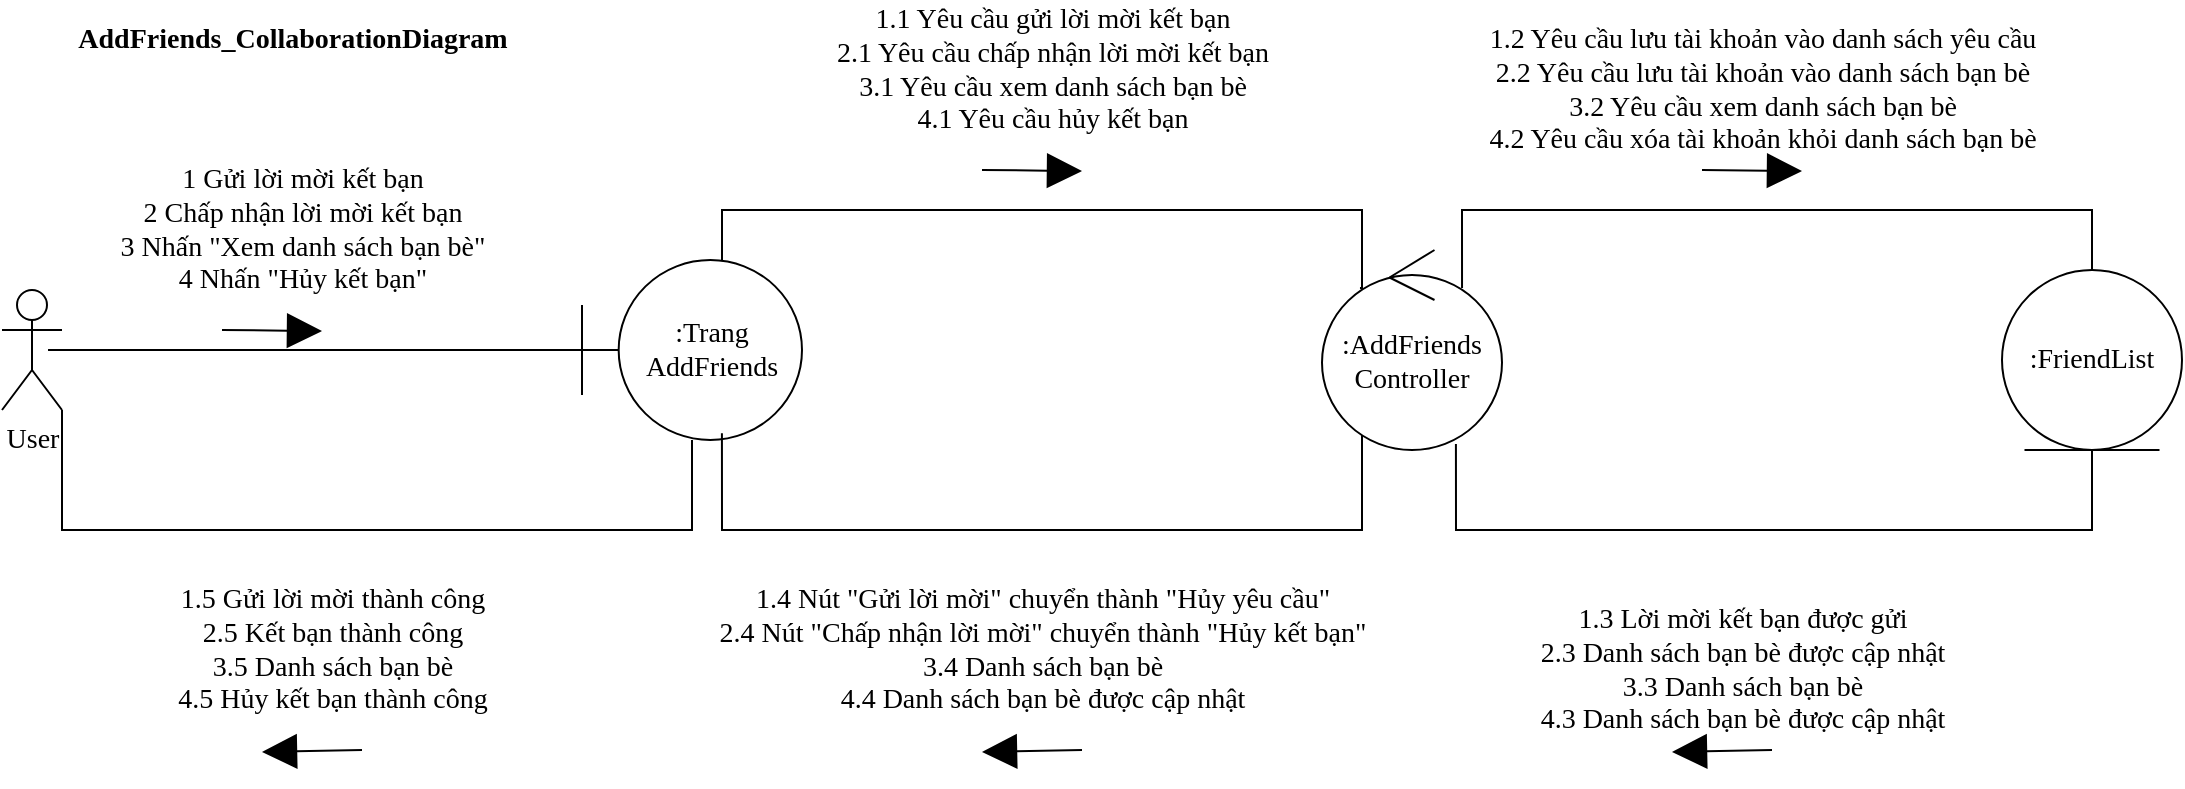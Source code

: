 <mxfile version="13.10.2" type="google"><diagram id="TDtBelw6nBB3wdXNrHYu" name="Page-1"><mxGraphModel dx="868" dy="482" grid="1" gridSize="10" guides="1" tooltips="1" connect="1" arrows="1" fold="1" page="1" pageScale="1" pageWidth="850" pageHeight="1100" math="0" shadow="0"><root><mxCell id="0"/><mxCell id="1" parent="0"/><mxCell id="rRBqR4DEYG38ZBFCxEoa-1" value="User" style="shape=umlActor;verticalLabelPosition=bottom;verticalAlign=top;html=1;outlineConnect=0;fontSize=14;fontFamily=Verdana;" parent="1" vertex="1"><mxGeometry x="40" y="200" width="30" height="60" as="geometry"/></mxCell><mxCell id="rRBqR4DEYG38ZBFCxEoa-13" value="" style="endArrow=none;html=1;exitX=0.767;exitY=0.5;exitDx=0;exitDy=0;exitPerimeter=0;entryX=0.036;entryY=0.5;entryDx=0;entryDy=0;entryPerimeter=0;fontSize=14;fontFamily=Verdana;" parent="1" source="rRBqR4DEYG38ZBFCxEoa-1" target="rRBqR4DEYG38ZBFCxEoa-22" edge="1"><mxGeometry width="50" height="50" relative="1" as="geometry"><mxPoint x="500" y="340" as="sourcePoint"/><mxPoint x="258" y="230" as="targetPoint"/></mxGeometry></mxCell><mxCell id="rRBqR4DEYG38ZBFCxEoa-29" style="edgeStyle=orthogonalEdgeStyle;rounded=0;jumpSize=6;orthogonalLoop=1;jettySize=auto;html=1;startSize=6;endArrow=none;endFill=0;endSize=15;strokeWidth=1;entryX=0.211;entryY=0.19;entryDx=0;entryDy=0;entryPerimeter=0;fontSize=14;fontFamily=Verdana;" parent="1" source="rRBqR4DEYG38ZBFCxEoa-22" target="rRBqR4DEYG38ZBFCxEoa-23" edge="1"><mxGeometry relative="1" as="geometry"><Array as="points"><mxPoint x="400" y="160"/><mxPoint x="720" y="160"/></Array></mxGeometry></mxCell><mxCell id="rRBqR4DEYG38ZBFCxEoa-43" style="edgeStyle=orthogonalEdgeStyle;rounded=0;jumpSize=6;orthogonalLoop=1;jettySize=auto;html=1;startSize=6;endArrow=none;endFill=0;endSize=15;strokeWidth=1;fontSize=14;fontFamily=Verdana;" parent="1" source="rRBqR4DEYG38ZBFCxEoa-22" target="rRBqR4DEYG38ZBFCxEoa-1" edge="1"><mxGeometry relative="1" as="geometry"><Array as="points"><mxPoint x="385" y="320"/><mxPoint x="70" y="320"/></Array></mxGeometry></mxCell><mxCell id="rRBqR4DEYG38ZBFCxEoa-22" value=":Trang&lt;br style=&quot;font-size: 14px;&quot;&gt;AddFriends" style="shape=umlBoundary;whiteSpace=wrap;html=1;fontSize=14;fontFamily=Verdana;" parent="1" vertex="1"><mxGeometry x="330" y="185" width="110" height="90" as="geometry"/></mxCell><mxCell id="rRBqR4DEYG38ZBFCxEoa-34" style="edgeStyle=orthogonalEdgeStyle;rounded=0;jumpSize=6;orthogonalLoop=1;jettySize=auto;html=1;entryX=0.5;entryY=0;entryDx=0;entryDy=0;startSize=6;endArrow=none;endFill=0;endSize=15;strokeWidth=1;exitX=0.778;exitY=0.19;exitDx=0;exitDy=0;exitPerimeter=0;fontSize=14;fontFamily=Verdana;" parent="1" source="rRBqR4DEYG38ZBFCxEoa-23" target="rRBqR4DEYG38ZBFCxEoa-24" edge="1"><mxGeometry relative="1" as="geometry"><Array as="points"><mxPoint x="770" y="160"/><mxPoint x="1085" y="160"/></Array></mxGeometry></mxCell><mxCell id="rRBqR4DEYG38ZBFCxEoa-38" style="edgeStyle=orthogonalEdgeStyle;rounded=0;jumpSize=6;orthogonalLoop=1;jettySize=auto;html=1;entryX=0.636;entryY=0.962;entryDx=0;entryDy=0;entryPerimeter=0;startSize=6;endArrow=none;endFill=0;endSize=15;strokeWidth=1;fontSize=14;fontFamily=Verdana;" parent="1" source="rRBqR4DEYG38ZBFCxEoa-23" target="rRBqR4DEYG38ZBFCxEoa-22" edge="1"><mxGeometry relative="1" as="geometry"><Array as="points"><mxPoint x="720" y="320"/><mxPoint x="400" y="320"/></Array></mxGeometry></mxCell><mxCell id="rRBqR4DEYG38ZBFCxEoa-23" value=":AddFriends&lt;br style=&quot;font-size: 14px;&quot;&gt;Controller" style="ellipse;shape=umlControl;whiteSpace=wrap;html=1;fontSize=14;fontFamily=Verdana;" parent="1" vertex="1"><mxGeometry x="700" y="180" width="90" height="100" as="geometry"/></mxCell><mxCell id="rRBqR4DEYG38ZBFCxEoa-37" style="edgeStyle=orthogonalEdgeStyle;rounded=0;jumpSize=6;orthogonalLoop=1;jettySize=auto;html=1;exitX=0.5;exitY=1;exitDx=0;exitDy=0;entryX=0.744;entryY=0.97;entryDx=0;entryDy=0;entryPerimeter=0;startSize=6;endArrow=none;endFill=0;endSize=15;strokeWidth=1;fontSize=14;fontFamily=Verdana;" parent="1" source="rRBqR4DEYG38ZBFCxEoa-24" target="rRBqR4DEYG38ZBFCxEoa-23" edge="1"><mxGeometry relative="1" as="geometry"><Array as="points"><mxPoint x="1085" y="320"/><mxPoint x="767" y="320"/></Array></mxGeometry></mxCell><mxCell id="rRBqR4DEYG38ZBFCxEoa-24" value=":FriendList" style="ellipse;shape=umlEntity;whiteSpace=wrap;html=1;fontSize=14;fontFamily=Verdana;" parent="1" vertex="1"><mxGeometry x="1040" y="190" width="90" height="90" as="geometry"/></mxCell><mxCell id="rRBqR4DEYG38ZBFCxEoa-30" value="" style="endArrow=block;html=1;endSize=15;endFill=1;fontSize=14;fontFamily=Verdana;" parent="1" edge="1"><mxGeometry x="0.188" y="30" width="50" height="50" relative="1" as="geometry"><mxPoint x="530" y="140" as="sourcePoint"/><mxPoint x="580" y="140.5" as="targetPoint"/><mxPoint as="offset"/></mxGeometry></mxCell><mxCell id="rRBqR4DEYG38ZBFCxEoa-31" value="1.1 Yêu cầu gửi lời mời kết bạn&lt;br style=&quot;font-size: 14px;&quot;&gt;2.1 Yêu cầu chấp nhận lời mời kết bạn&lt;br style=&quot;font-size: 14px;&quot;&gt;3.1 Yêu cầu xem danh sách bạn bè&lt;br style=&quot;font-size: 14px;&quot;&gt;4.1 Yêu cầu hủy kết bạn" style="text;html=1;align=center;verticalAlign=middle;resizable=0;points=[];autosize=1;fontSize=14;fontFamily=Verdana;" parent="1" vertex="1"><mxGeometry x="420" y="55" width="290" height="70" as="geometry"/></mxCell><mxCell id="rRBqR4DEYG38ZBFCxEoa-32" value="" style="endArrow=block;html=1;endSize=15;endFill=1;fontSize=14;fontFamily=Verdana;" parent="1" edge="1"><mxGeometry x="0.188" y="30" width="50" height="50" relative="1" as="geometry"><mxPoint x="150" y="220" as="sourcePoint"/><mxPoint x="200" y="220.5" as="targetPoint"/><mxPoint as="offset"/></mxGeometry></mxCell><mxCell id="rRBqR4DEYG38ZBFCxEoa-33" value="1 Gửi lời mời kết bạn&lt;br style=&quot;font-size: 14px&quot;&gt;2 Chấp nhận lời mời kết bạn&lt;br style=&quot;font-size: 14px&quot;&gt;3 Nhấn &quot;Xem danh sách bạn bè&quot;&lt;br style=&quot;font-size: 14px&quot;&gt;4 Nhấn &quot;Hủy kết bạn&quot;" style="text;html=1;align=center;verticalAlign=middle;resizable=0;points=[];autosize=1;fontSize=14;fontFamily=Verdana;" parent="1" vertex="1"><mxGeometry x="70" y="135" width="240" height="70" as="geometry"/></mxCell><mxCell id="rRBqR4DEYG38ZBFCxEoa-35" value="" style="endArrow=block;html=1;endSize=15;endFill=1;fontSize=14;fontFamily=Verdana;" parent="1" edge="1"><mxGeometry x="0.188" y="30" width="50" height="50" relative="1" as="geometry"><mxPoint x="890" y="140" as="sourcePoint"/><mxPoint x="940" y="140.5" as="targetPoint"/><mxPoint as="offset"/></mxGeometry></mxCell><mxCell id="rRBqR4DEYG38ZBFCxEoa-36" value="1.2 Yêu cầu lưu tài khoản vào danh sách yêu cầu&lt;br style=&quot;font-size: 14px&quot;&gt;2.2 Yêu cầu lưu tài khoản vào danh sách bạn bè&lt;br style=&quot;font-size: 14px&quot;&gt;3.2 Yêu cầu xem danh sách bạn bè&lt;br style=&quot;font-size: 14px&quot;&gt;4.2 Yêu cầu xóa tài khoản khỏi danh sách bạn bè" style="text;html=1;align=center;verticalAlign=middle;resizable=0;points=[];autosize=1;fontSize=14;fontFamily=Verdana;" parent="1" vertex="1"><mxGeometry x="740" y="65" width="360" height="70" as="geometry"/></mxCell><mxCell id="rRBqR4DEYG38ZBFCxEoa-49" value="" style="group;fontSize=14;fontFamily=Verdana;" parent="1" vertex="1" connectable="0"><mxGeometry x="460" y="340" width="310" height="91" as="geometry"/></mxCell><mxCell id="rRBqR4DEYG38ZBFCxEoa-40" value="" style="endArrow=block;html=1;endSize=15;endFill=1;fontSize=14;fontFamily=Verdana;" parent="rRBqR4DEYG38ZBFCxEoa-49" edge="1"><mxGeometry x="0.188" y="30" width="50" height="50" relative="1" as="geometry"><mxPoint x="120" y="90" as="sourcePoint"/><mxPoint x="70" y="91" as="targetPoint"/><mxPoint as="offset"/></mxGeometry></mxCell><mxCell id="rRBqR4DEYG38ZBFCxEoa-42" value="1.4 Nút &quot;Gửi lời mời&quot; chuyển thành &quot;Hủy yêu cầu&quot;&lt;br style=&quot;font-size: 14px&quot;&gt;2.4 Nút &quot;Chấp nhận lời mời&quot; chuyển thành &quot;Hủy kết bạn&quot;&lt;br style=&quot;font-size: 14px&quot;&gt;3.4 Danh sách bạn bè&lt;br style=&quot;font-size: 14px&quot;&gt;4.4 Danh sách bạn bè được cập nhật" style="text;html=1;align=center;verticalAlign=middle;resizable=0;points=[];autosize=1;fontSize=14;fontFamily=Verdana;" parent="rRBqR4DEYG38ZBFCxEoa-49" vertex="1"><mxGeometry x="-110" y="5" width="420" height="70" as="geometry"/></mxCell><mxCell id="rRBqR4DEYG38ZBFCxEoa-50" value="" style="group;fontSize=14;fontFamily=Verdana;" parent="1" vertex="1" connectable="0"><mxGeometry x="100" y="340" width="220" height="91" as="geometry"/></mxCell><mxCell id="rRBqR4DEYG38ZBFCxEoa-45" value="" style="endArrow=block;html=1;endSize=15;endFill=1;fontSize=14;fontFamily=Verdana;" parent="rRBqR4DEYG38ZBFCxEoa-50" edge="1"><mxGeometry x="0.188" y="30" width="50" height="50" relative="1" as="geometry"><mxPoint x="120" y="90" as="sourcePoint"/><mxPoint x="70" y="91" as="targetPoint"/><mxPoint as="offset"/></mxGeometry></mxCell><mxCell id="rRBqR4DEYG38ZBFCxEoa-46" value="1.5 Gửi lời mời thành công&lt;br style=&quot;font-size: 14px&quot;&gt;2.5 Kết bạn thành công&lt;br style=&quot;font-size: 14px&quot;&gt;3.5 Danh sách bạn bè&lt;br style=&quot;font-size: 14px&quot;&gt;4.5 Hủy kết bạn thành công" style="text;html=1;align=center;verticalAlign=middle;resizable=0;points=[];autosize=1;fontSize=14;fontFamily=Verdana;" parent="rRBqR4DEYG38ZBFCxEoa-50" vertex="1"><mxGeometry y="5" width="210" height="70" as="geometry"/></mxCell><mxCell id="rRBqR4DEYG38ZBFCxEoa-51" value="" style="group;fontSize=14;fontFamily=Verdana;" parent="1" vertex="1" connectable="0"><mxGeometry x="790" y="360" width="255" height="71" as="geometry"/></mxCell><mxCell id="rRBqR4DEYG38ZBFCxEoa-39" value="" style="endArrow=block;html=1;endSize=15;endFill=1;fontSize=14;fontFamily=Verdana;" parent="rRBqR4DEYG38ZBFCxEoa-51" edge="1"><mxGeometry x="0.188" y="30" width="50" height="50" relative="1" as="geometry"><mxPoint x="135" y="70" as="sourcePoint"/><mxPoint x="85" y="71" as="targetPoint"/><mxPoint as="offset"/></mxGeometry></mxCell><mxCell id="rRBqR4DEYG38ZBFCxEoa-41" value="1.3 Lời mời kết bạn được gửi&lt;br style=&quot;font-size: 14px&quot;&gt;2.3 Danh sách bạn bè được cập nhật&lt;br style=&quot;font-size: 14px&quot;&gt;3.3 Danh sách bạn bè&lt;br style=&quot;font-size: 14px&quot;&gt;4.3 Danh sách bạn bè được cập nhật" style="text;html=1;align=center;verticalAlign=middle;resizable=0;points=[];autosize=1;fontSize=14;fontFamily=Verdana;" parent="rRBqR4DEYG38ZBFCxEoa-51" vertex="1"><mxGeometry x="-15" y="-5" width="270" height="70" as="geometry"/></mxCell><mxCell id="_SeHAx0yMfqR35ucc_UJ-1" value="AddFriends_CollaborationDiagram" style="text;html=1;align=center;verticalAlign=middle;resizable=0;points=[];autosize=1;fontSize=14;fontFamily=Verdana;fontStyle=1" parent="1" vertex="1"><mxGeometry x="40" y="65" width="290" height="20" as="geometry"/></mxCell></root></mxGraphModel></diagram></mxfile>